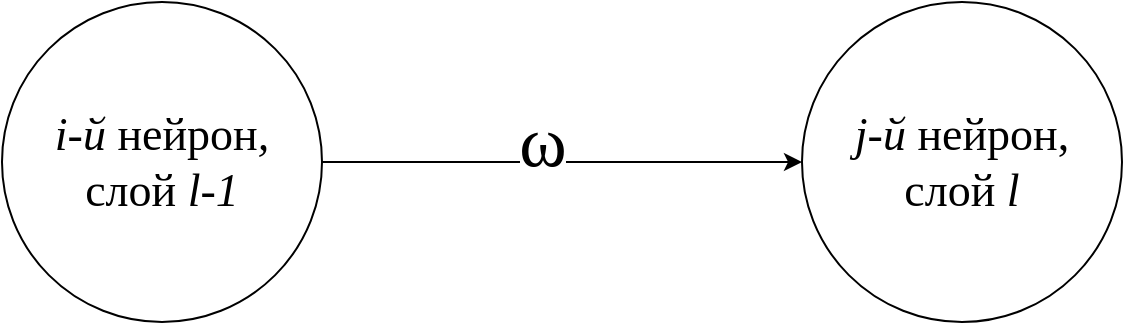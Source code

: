 <mxfile version="17.2.4" type="device"><diagram id="8xdXHvPjKDDkOQXe_FU3" name="Page-1"><mxGraphModel dx="1422" dy="780" grid="1" gridSize="10" guides="1" tooltips="1" connect="1" arrows="1" fold="1" page="1" pageScale="1" pageWidth="827" pageHeight="1169" math="0" shadow="0"><root><mxCell id="0"/><mxCell id="1" parent="0"/><mxCell id="ezs2haoCLA2BiRFt5Deu-3" style="edgeStyle=orthogonalEdgeStyle;rounded=0;orthogonalLoop=1;jettySize=auto;html=1;exitX=1;exitY=0.5;exitDx=0;exitDy=0;" edge="1" parent="1" source="ezs2haoCLA2BiRFt5Deu-1" target="ezs2haoCLA2BiRFt5Deu-2"><mxGeometry relative="1" as="geometry"/></mxCell><mxCell id="ezs2haoCLA2BiRFt5Deu-4" value="&lt;span style=&quot;font-size: 36px;&quot;&gt;ω&lt;/span&gt;" style="edgeLabel;html=1;align=center;verticalAlign=middle;resizable=0;points=[];fontSize=36;fontFamily=Times New Roman;" vertex="1" connectable="0" parent="ezs2haoCLA2BiRFt5Deu-3"><mxGeometry x="-0.233" y="2" relative="1" as="geometry"><mxPoint x="18" y="-8" as="offset"/></mxGeometry></mxCell><mxCell id="ezs2haoCLA2BiRFt5Deu-1" value="&lt;font style=&quot;font-size: 23px&quot; face=&quot;Times New Roman&quot;&gt;&lt;i&gt;i-й &lt;/i&gt;нейрон&lt;i&gt;, &lt;/i&gt;слой &lt;i&gt;l-1&lt;/i&gt; &lt;br&gt;&lt;/font&gt;" style="ellipse;whiteSpace=wrap;html=1;aspect=fixed;" vertex="1" parent="1"><mxGeometry x="100" y="160" width="160" height="160" as="geometry"/></mxCell><mxCell id="ezs2haoCLA2BiRFt5Deu-2" value="&lt;div style=&quot;font-size: 23px&quot;&gt;&lt;font style=&quot;font-size: 23px&quot; face=&quot;Times New Roman&quot;&gt;&lt;i&gt;j-й &lt;/i&gt;нейрон,&lt;/font&gt;&lt;/div&gt;&lt;div style=&quot;font-size: 23px&quot;&gt;&lt;font style=&quot;font-size: 23px&quot; face=&quot;Times New Roman&quot;&gt;слой &lt;i&gt;l&lt;/i&gt;&lt;br&gt;&lt;/font&gt;&lt;/div&gt;" style="ellipse;whiteSpace=wrap;html=1;aspect=fixed;" vertex="1" parent="1"><mxGeometry x="500" y="160" width="160" height="160" as="geometry"/></mxCell></root></mxGraphModel></diagram></mxfile>